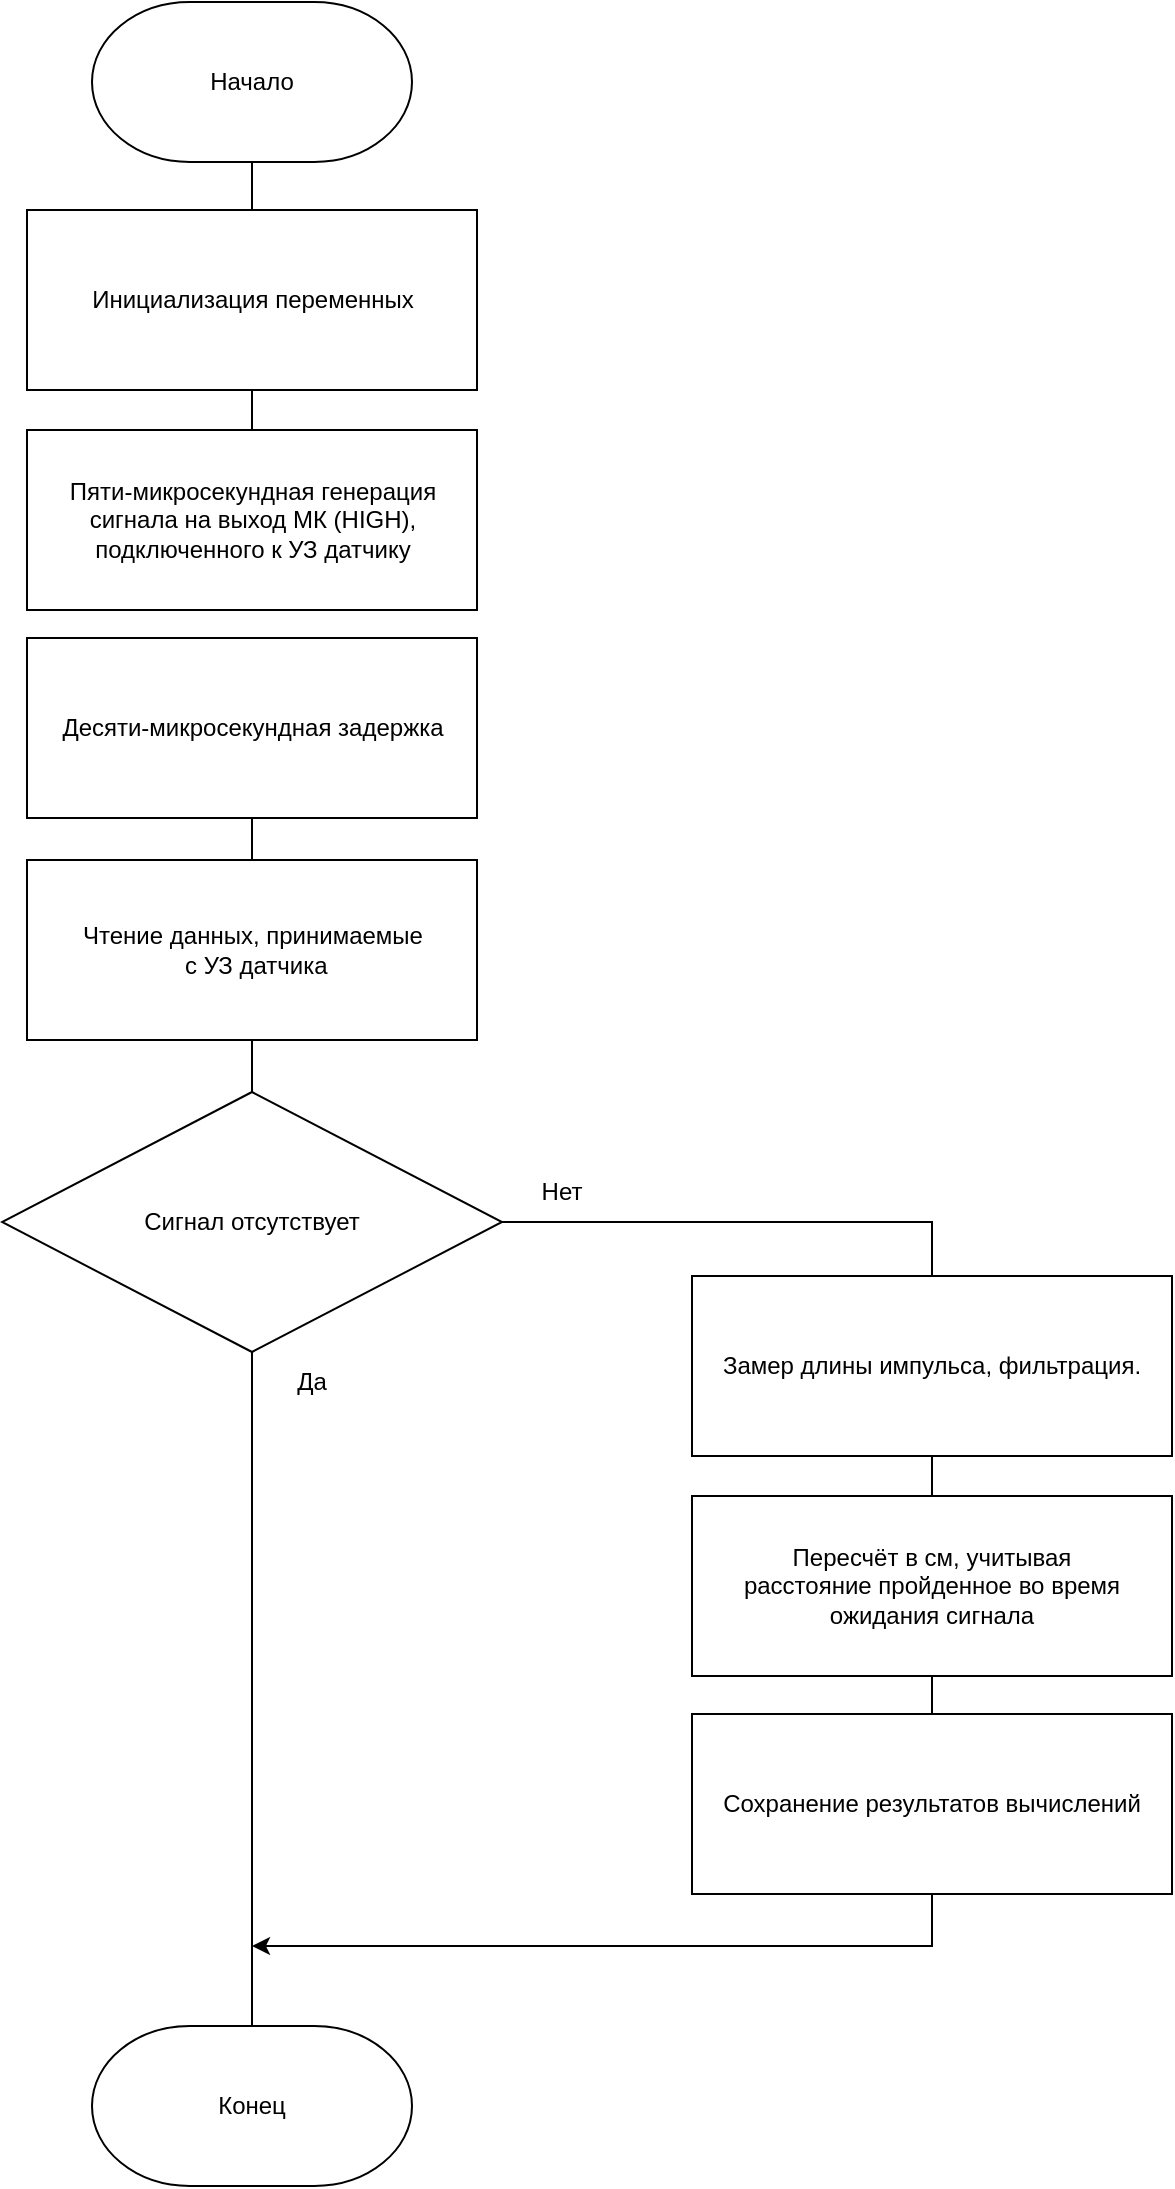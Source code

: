 <mxfile version="20.0.2" type="github">
  <diagram id="-viC0kMm4LhaJpBqiEl6" name="Page-1">
    <mxGraphModel dx="2515" dy="1289" grid="1" gridSize="10" guides="1" tooltips="1" connect="1" arrows="1" fold="1" page="1" pageScale="1" pageWidth="827" pageHeight="1169" math="0" shadow="0">
      <root>
        <mxCell id="0" />
        <mxCell id="1" parent="0" />
        <mxCell id="OOITDYEOiu8XHIq91nyW-3" value="Инициализация переменных" style="rounded=0;whiteSpace=wrap;html=1;" vertex="1" parent="1">
          <mxGeometry x="129.5" y="212" width="225" height="90" as="geometry" />
        </mxCell>
        <mxCell id="OOITDYEOiu8XHIq91nyW-4" value="Пяти-микросекундная генерация &lt;br&gt;сигнала на выход МК (HIGH),&lt;br&gt;подключенного к УЗ датчику" style="rounded=0;whiteSpace=wrap;html=1;" vertex="1" parent="1">
          <mxGeometry x="129.5" y="322" width="225" height="90" as="geometry" />
        </mxCell>
        <mxCell id="OOITDYEOiu8XHIq91nyW-10" value="Сигнал отсутствует" style="rhombus;whiteSpace=wrap;html=1;" vertex="1" parent="1">
          <mxGeometry x="117" y="653" width="250" height="130" as="geometry" />
        </mxCell>
        <mxCell id="OOITDYEOiu8XHIq91nyW-11" value="Чтение данных, принимаемые&lt;br&gt;&amp;nbsp;с УЗ датчика" style="rounded=0;whiteSpace=wrap;html=1;" vertex="1" parent="1">
          <mxGeometry x="129.5" y="537" width="225" height="90" as="geometry" />
        </mxCell>
        <mxCell id="OOITDYEOiu8XHIq91nyW-14" value="Начало" style="strokeWidth=1;html=1;shape=mxgraph.flowchart.terminator;whiteSpace=wrap;" vertex="1" parent="1">
          <mxGeometry x="162" y="108" width="160" height="80" as="geometry" />
        </mxCell>
        <mxCell id="OOITDYEOiu8XHIq91nyW-15" value="Конец" style="strokeWidth=1;html=1;shape=mxgraph.flowchart.terminator;whiteSpace=wrap;" vertex="1" parent="1">
          <mxGeometry x="162" y="1120" width="160" height="80" as="geometry" />
        </mxCell>
        <mxCell id="OOITDYEOiu8XHIq91nyW-17" value="Замер длины импульса, фильтрация." style="rounded=0;whiteSpace=wrap;html=1;" vertex="1" parent="1">
          <mxGeometry x="462" y="745" width="240" height="90" as="geometry" />
        </mxCell>
        <mxCell id="OOITDYEOiu8XHIq91nyW-18" value="" style="endArrow=none;html=1;rounded=0;entryX=0.5;entryY=1;entryDx=0;entryDy=0;entryPerimeter=0;exitX=0.5;exitY=0;exitDx=0;exitDy=0;" edge="1" parent="1" source="OOITDYEOiu8XHIq91nyW-3" target="OOITDYEOiu8XHIq91nyW-14">
          <mxGeometry width="50" height="50" relative="1" as="geometry">
            <mxPoint x="172" y="338" as="sourcePoint" />
            <mxPoint x="222" y="288" as="targetPoint" />
          </mxGeometry>
        </mxCell>
        <mxCell id="OOITDYEOiu8XHIq91nyW-19" value="" style="endArrow=none;html=1;rounded=0;entryX=0.5;entryY=1;entryDx=0;entryDy=0;exitX=0.5;exitY=0;exitDx=0;exitDy=0;" edge="1" parent="1" source="OOITDYEOiu8XHIq91nyW-4" target="OOITDYEOiu8XHIq91nyW-3">
          <mxGeometry width="50" height="50" relative="1" as="geometry">
            <mxPoint x="252" y="222" as="sourcePoint" />
            <mxPoint x="252" y="202" as="targetPoint" />
          </mxGeometry>
        </mxCell>
        <mxCell id="OOITDYEOiu8XHIq91nyW-20" value="" style="endArrow=none;html=1;rounded=0;entryX=0.5;entryY=1;entryDx=0;entryDy=0;exitX=0.5;exitY=0;exitDx=0;exitDy=0;startArrow=none;" edge="1" parent="1" source="OOITDYEOiu8XHIq91nyW-35">
          <mxGeometry width="50" height="50" relative="1" as="geometry">
            <mxPoint x="252" y="358" as="sourcePoint" />
            <mxPoint x="242" y="438.0" as="targetPoint" />
          </mxGeometry>
        </mxCell>
        <mxCell id="OOITDYEOiu8XHIq91nyW-21" value="" style="endArrow=none;html=1;rounded=0;entryX=0.5;entryY=1;entryDx=0;entryDy=0;exitX=0.5;exitY=0;exitDx=0;exitDy=0;" edge="1" parent="1" source="OOITDYEOiu8XHIq91nyW-10" target="OOITDYEOiu8XHIq91nyW-11">
          <mxGeometry width="50" height="50" relative="1" as="geometry">
            <mxPoint x="252" y="543" as="sourcePoint" />
            <mxPoint x="252" y="523" as="targetPoint" />
          </mxGeometry>
        </mxCell>
        <mxCell id="OOITDYEOiu8XHIq91nyW-22" value="" style="endArrow=none;html=1;rounded=0;entryX=1;entryY=0.5;entryDx=0;entryDy=0;exitX=0.5;exitY=0;exitDx=0;exitDy=0;" edge="1" parent="1" source="OOITDYEOiu8XHIq91nyW-17" target="OOITDYEOiu8XHIq91nyW-10">
          <mxGeometry width="50" height="50" relative="1" as="geometry">
            <mxPoint x="292" y="823" as="sourcePoint" />
            <mxPoint x="342" y="773" as="targetPoint" />
            <Array as="points">
              <mxPoint x="582" y="718" />
            </Array>
          </mxGeometry>
        </mxCell>
        <mxCell id="OOITDYEOiu8XHIq91nyW-23" value="" style="endArrow=none;html=1;rounded=0;entryX=0.5;entryY=1;entryDx=0;entryDy=0;exitX=0.5;exitY=0;exitDx=0;exitDy=0;exitPerimeter=0;" edge="1" parent="1" source="OOITDYEOiu8XHIq91nyW-15" target="OOITDYEOiu8XHIq91nyW-10">
          <mxGeometry width="50" height="50" relative="1" as="geometry">
            <mxPoint x="292" y="823" as="sourcePoint" />
            <mxPoint x="342" y="773" as="targetPoint" />
          </mxGeometry>
        </mxCell>
        <mxCell id="OOITDYEOiu8XHIq91nyW-26" value="Да" style="text;html=1;strokeColor=none;fillColor=none;align=center;verticalAlign=middle;whiteSpace=wrap;rounded=0;" vertex="1" parent="1">
          <mxGeometry x="242" y="783" width="60" height="30" as="geometry" />
        </mxCell>
        <mxCell id="OOITDYEOiu8XHIq91nyW-27" value="Нет" style="text;html=1;strokeColor=none;fillColor=none;align=center;verticalAlign=middle;whiteSpace=wrap;rounded=0;" vertex="1" parent="1">
          <mxGeometry x="367" y="688" width="60" height="30" as="geometry" />
        </mxCell>
        <mxCell id="OOITDYEOiu8XHIq91nyW-30" style="edgeStyle=orthogonalEdgeStyle;rounded=0;orthogonalLoop=1;jettySize=auto;html=1;" edge="1" parent="1" source="OOITDYEOiu8XHIq91nyW-29">
          <mxGeometry relative="1" as="geometry">
            <mxPoint x="242" y="1080" as="targetPoint" />
            <Array as="points">
              <mxPoint x="582" y="1080" />
            </Array>
          </mxGeometry>
        </mxCell>
        <mxCell id="OOITDYEOiu8XHIq91nyW-29" value="Сохранение результатов вычислений" style="rounded=0;whiteSpace=wrap;html=1;" vertex="1" parent="1">
          <mxGeometry x="462" y="964" width="240" height="90" as="geometry" />
        </mxCell>
        <mxCell id="OOITDYEOiu8XHIq91nyW-31" value="" style="endArrow=none;html=1;rounded=0;entryX=0.5;entryY=1;entryDx=0;entryDy=0;exitX=0.5;exitY=0;exitDx=0;exitDy=0;" edge="1" parent="1" source="OOITDYEOiu8XHIq91nyW-29">
          <mxGeometry width="50" height="50" relative="1" as="geometry">
            <mxPoint x="342" y="1044" as="sourcePoint" />
            <mxPoint x="582.0" y="944" as="targetPoint" />
          </mxGeometry>
        </mxCell>
        <mxCell id="OOITDYEOiu8XHIq91nyW-33" value="&lt;span style=&quot;&quot;&gt;Пересчёт в см, учитывая расстояние&amp;nbsp;пройденное во время ожидания сигнала&lt;/span&gt;" style="rounded=0;whiteSpace=wrap;html=1;" vertex="1" parent="1">
          <mxGeometry x="462" y="855" width="240" height="90" as="geometry" />
        </mxCell>
        <mxCell id="OOITDYEOiu8XHIq91nyW-34" value="" style="endArrow=none;html=1;rounded=0;entryX=0.5;entryY=1;entryDx=0;entryDy=0;exitX=0.5;exitY=0;exitDx=0;exitDy=0;" edge="1" parent="1" source="OOITDYEOiu8XHIq91nyW-33" target="OOITDYEOiu8XHIq91nyW-17">
          <mxGeometry width="50" height="50" relative="1" as="geometry">
            <mxPoint x="496" y="895" as="sourcePoint" />
            <mxPoint x="546" y="845" as="targetPoint" />
          </mxGeometry>
        </mxCell>
        <mxCell id="OOITDYEOiu8XHIq91nyW-35" value="Десяти-микросекундная задержка" style="rounded=0;whiteSpace=wrap;html=1;" vertex="1" parent="1">
          <mxGeometry x="129.5" y="426" width="225" height="90" as="geometry" />
        </mxCell>
        <mxCell id="OOITDYEOiu8XHIq91nyW-36" value="" style="endArrow=none;html=1;rounded=0;entryX=0.5;entryY=1;entryDx=0;entryDy=0;exitX=0.5;exitY=0;exitDx=0;exitDy=0;" edge="1" parent="1" source="OOITDYEOiu8XHIq91nyW-11" target="OOITDYEOiu8XHIq91nyW-35">
          <mxGeometry width="50" height="50" relative="1" as="geometry">
            <mxPoint x="242" y="537.0" as="sourcePoint" />
            <mxPoint x="242" y="438.0" as="targetPoint" />
          </mxGeometry>
        </mxCell>
      </root>
    </mxGraphModel>
  </diagram>
</mxfile>
